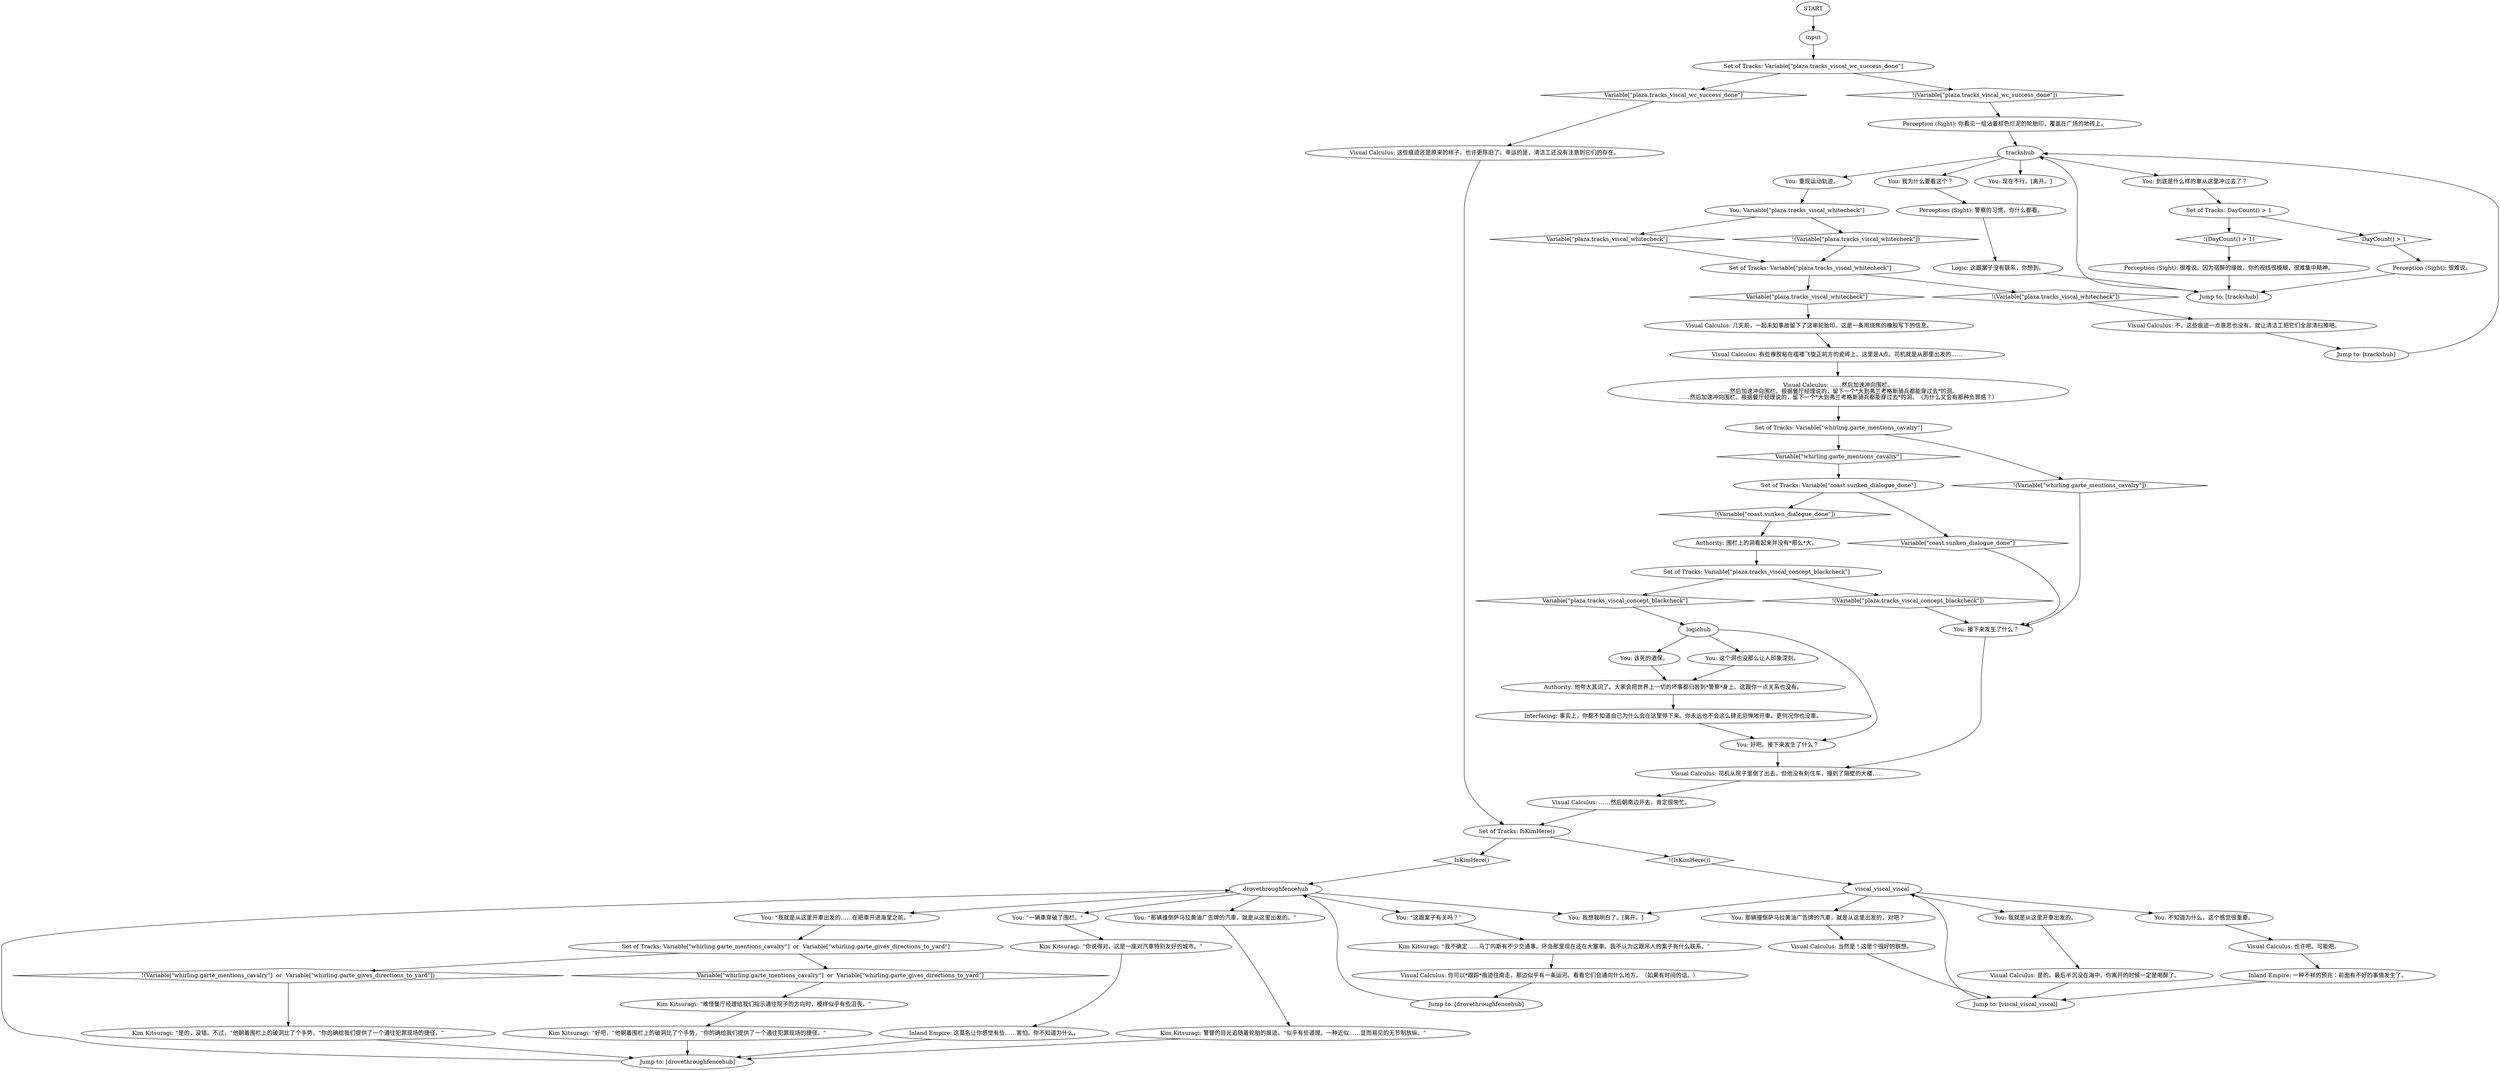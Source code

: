 # PLAZA / TIRETRACKS VISCAL
# You notice a set of a motor carriage tracks backing into the fence.
# ==================================================
digraph G {
	  0 [label="START"];
	  1 [label="input"];
	  2 [label="You: 我就是从这里开車出发的。"];
	  3 [label="Set of Tracks: Variable[\"whirling.garte_mentions_cavalry\"]  or  Variable[\"whirling.garte_gives_directions_to_yard\"]"];
	  4 [label="Variable[\"whirling.garte_mentions_cavalry\"]  or  Variable[\"whirling.garte_gives_directions_to_yard\"]", shape=diamond];
	  5 [label="!(Variable[\"whirling.garte_mentions_cavalry\"]  or  Variable[\"whirling.garte_gives_directions_to_yard\"])", shape=diamond];
	  6 [label="You: 接下来发生了什么？"];
	  7 [label="Set of Tracks: DayCount() > 1"];
	  8 [label="DayCount() > 1", shape=diamond];
	  9 [label="!(DayCount() > 1)", shape=diamond];
	  10 [label="drovethroughfencehub"];
	  11 [label="viscal_viscal_viscal"];
	  12 [label="Authority: 围栏上的洞看起来并没有*那么*大。"];
	  13 [label="Jump to: [trackshub]"];
	  14 [label="Visual Calculus: ……然后朝南边开去。肯定很匆忙。"];
	  15 [label="Jump to: [drovethroughfencehub]"];
	  16 [label="You: 好吧。接下来发生了什么？"];
	  17 [label="Set of Tracks: Variable[\"plaza.tracks_viscal_concept_blackcheck\"]"];
	  18 [label="Variable[\"plaza.tracks_viscal_concept_blackcheck\"]", shape=diamond];
	  19 [label="!(Variable[\"plaza.tracks_viscal_concept_blackcheck\"])", shape=diamond];
	  20 [label="You: “我就是从这里开車出发的……在把車开进海里之前。”"];
	  21 [label="Set of Tracks: Variable[\"plaza.tracks_viscal_wc_success_done\"]"];
	  22 [label="Variable[\"plaza.tracks_viscal_wc_success_done\"]", shape=diamond];
	  23 [label="!(Variable[\"plaza.tracks_viscal_wc_success_done\"])", shape=diamond];
	  24 [label="Set of Tracks: Variable[\"whirling.garte_mentions_cavalry\"]"];
	  25 [label="Variable[\"whirling.garte_mentions_cavalry\"]", shape=diamond];
	  26 [label="!(Variable[\"whirling.garte_mentions_cavalry\"])", shape=diamond];
	  27 [label="You: 我想我明白了。[离开。]"];
	  28 [label="You: “一辆車穿破了围栏。”"];
	  29 [label="You: “那辆撞倒萨马拉黄油广告牌的汽車，就是从这里出发的。”"];
	  30 [label="Set of Tracks: Variable[\"plaza.tracks_viscal_whitecheck\"]"];
	  31 [label="Variable[\"plaza.tracks_viscal_whitecheck\"]", shape=diamond];
	  32 [label="!(Variable[\"plaza.tracks_viscal_whitecheck\"])", shape=diamond];
	  33 [label="You: 我为什么要看这个？"];
	  34 [label="Visual Calculus: 你可以*跟踪*痕迹往南走。那边似乎有一条运河。看看它们会通向什么地方。（如果有时间的话。）"];
	  35 [label="Interfacing: 事实上，你都不知道自己为什么会在这里停下来。你永远也不会这么肆无忌惮地开車。更何况你也没車。"];
	  36 [label="Visual Calculus: 几天前，一起未知事故留下了这串轮胎印。这是一条用烧焦的橡胶写下的信息。"];
	  37 [label="Visual Calculus: 司机从院子里倒了出去，但他没有刹住车，撞到了隔壁的大楼……"];
	  38 [label="Perception (Sight): 警察的习惯。你什么都看。"];
	  39 [label="Perception (Sight): 很难说。因为宿醉的缘故，你的视线很模糊，很难集中精神。"];
	  40 [label="Set of Tracks: IsKimHere()"];
	  41 [label="IsKimHere()", shape=diamond];
	  42 [label="!(IsKimHere())", shape=diamond];
	  43 [label="Visual Calculus: 是的。最后半沉没在海中。你离开的时候一定是喝醉了。"];
	  44 [label="Authority: 他夸大其词了。大家会把世界上一切的坏事都归咎到*警察*身上。这跟你一点关系也没有。"];
	  45 [label="Visual Calculus: 不，这些痕迹一点意思也没有。就让清洁工把它们全部清扫掉吧。"];
	  46 [label="Kim Kitsuragi: 警督的目光追随着轮胎的痕迹。“似乎有些道理。一种近似……显而易见的无节制放纵。”"];
	  47 [label="trackshub"];
	  48 [label="Set of Tracks: Variable[\"coast.sunken_dialogue_done\"]"];
	  49 [label="Variable[\"coast.sunken_dialogue_done\"]", shape=diamond];
	  50 [label="!(Variable[\"coast.sunken_dialogue_done\"])", shape=diamond];
	  51 [label="You: 该死的酒保。"];
	  52 [label="Jump to: [drovethroughfencehub]"];
	  53 [label="Jump to: [trackshub]"];
	  54 [label="You: 不知道为什么，这个感觉很重要。"];
	  55 [label="Visual Calculus: 也许吧。可能吧。"];
	  56 [label="Jump to: [viscal_viscal_viscal]"];
	  57 [label="You: 重现运动轨迹。"];
	  58 [label="You: Variable[\"plaza.tracks_viscal_whitecheck\"]"];
	  59 [label="Variable[\"plaza.tracks_viscal_whitecheck\"]", shape=diamond];
	  60 [label="!(Variable[\"plaza.tracks_viscal_whitecheck\"])", shape=diamond];
	  61 [label="Visual Calculus: 这些痕迹还是原来的样子。也许更陈旧了。幸运的是，清洁工还没有注意到它们的存在。"];
	  62 [label="Kim Kitsuragi: “你说得对。这是一座对汽車特别友好的城市。”"];
	  63 [label="You: 那辆撞倒萨马拉黄油广告牌的汽車，就是从这里出发的，对吧？"];
	  64 [label="Kim Kitsuragi: “难怪餐厅经理给我们指示通往院子的方向时，模样似乎有些沮丧。”"];
	  65 [label="You: 现在不行。[离开。]"];
	  66 [label="Visual Calculus: ……然后加速冲向围栏。\n……然后加速冲向围栏。根据餐厅经理说的，留下一个*大到弗兰考格斯骑兵都能穿过去*的洞。\n……然后加速冲向围栏。根据餐厅经理说的，留下一个*大到弗兰考格斯骑兵都能穿过去*的洞。（为什么又会有那种负罪感？）"];
	  67 [label="Inland Empire: 这莫名让你感觉有些……害怕。你不知道为什么。"];
	  68 [label="Perception (Sight): 你看见一组沾着棕色烂泥的轮胎印，覆盖在广场的地砖上。"];
	  70 [label="Visual Calculus: 有些橡胶粘在褴褛飞旋正前方的瓷砖上。这里是A点。司机就是从那里出发的……"];
	  71 [label="Inland Empire: 一种不祥的预兆：前面有不好的事情发生了。"];
	  72 [label="Kim Kitsuragi: “好吧，”他朝着围栏上的破洞比了个手势，“你的确给我们提供了一个通往犯罪现场的捷径。”"];
	  73 [label="Logic: 这跟案子没有联系，你想到。"];
	  74 [label="logichub"];
	  75 [label="You: 到底是什么样的車从这里冲过去了？"];
	  76 [label="You: “这跟案子有关吗？”"];
	  77 [label="You: 这个洞也没那么让人印象深刻。"];
	  78 [label="Visual Calculus: 当然是！这是个很好的联想。"];
	  79 [label="Kim Kitsuragi: “是的，没错。不过，”他朝着围栏上的破洞比了个手势，“你的确给我们提供了一个通往犯罪现场的捷径。”"];
	  80 [label="Perception (Sight): 很难说。"];
	  81 [label="Kim Kitsuragi: “我不确定……马丁内斯有不少交通事。环岛那里现在还在大塞車。我不认为这跟吊人的案子有什么联系。”"];
	  0 -> 1
	  1 -> 21
	  2 -> 43
	  3 -> 4
	  3 -> 5
	  4 -> 64
	  5 -> 79
	  6 -> 37
	  7 -> 8
	  7 -> 9
	  8 -> 80
	  9 -> 39
	  10 -> 76
	  10 -> 20
	  10 -> 27
	  10 -> 28
	  10 -> 29
	  11 -> 2
	  11 -> 27
	  11 -> 54
	  11 -> 63
	  12 -> 17
	  13 -> 47
	  14 -> 40
	  15 -> 10
	  16 -> 37
	  17 -> 18
	  17 -> 19
	  18 -> 74
	  19 -> 6
	  20 -> 3
	  21 -> 22
	  21 -> 23
	  22 -> 61
	  23 -> 68
	  24 -> 25
	  24 -> 26
	  25 -> 48
	  26 -> 6
	  28 -> 62
	  29 -> 46
	  30 -> 32
	  30 -> 31
	  31 -> 36
	  32 -> 45
	  33 -> 38
	  34 -> 15
	  35 -> 16
	  36 -> 70
	  37 -> 14
	  38 -> 73
	  39 -> 13
	  40 -> 41
	  40 -> 42
	  41 -> 10
	  42 -> 11
	  43 -> 56
	  44 -> 35
	  45 -> 53
	  46 -> 52
	  47 -> 65
	  47 -> 33
	  47 -> 75
	  47 -> 57
	  48 -> 49
	  48 -> 50
	  49 -> 6
	  50 -> 12
	  51 -> 44
	  52 -> 10
	  53 -> 47
	  54 -> 55
	  55 -> 71
	  56 -> 11
	  57 -> 58
	  58 -> 59
	  58 -> 60
	  59 -> 30
	  60 -> 30
	  61 -> 40
	  62 -> 67
	  63 -> 78
	  64 -> 72
	  66 -> 24
	  67 -> 52
	  68 -> 47
	  70 -> 66
	  71 -> 56
	  72 -> 52
	  73 -> 13
	  74 -> 16
	  74 -> 51
	  74 -> 77
	  75 -> 7
	  76 -> 81
	  77 -> 44
	  78 -> 56
	  79 -> 52
	  80 -> 13
	  81 -> 34
}

